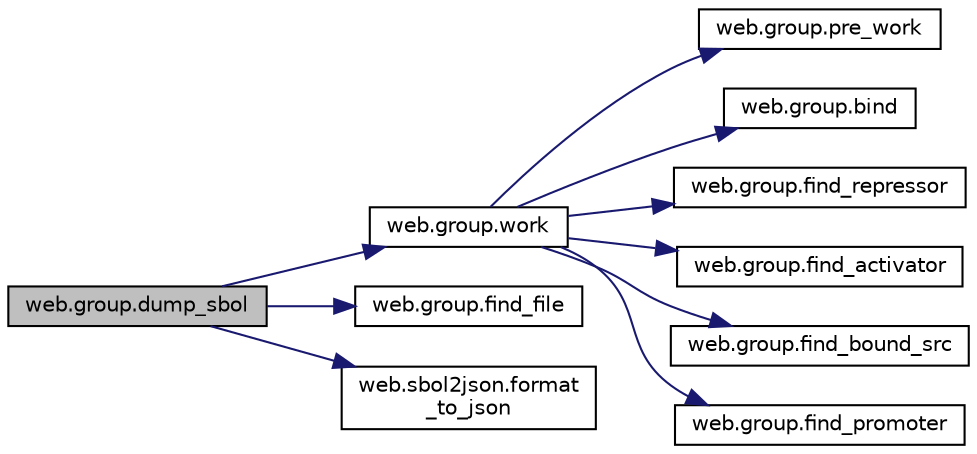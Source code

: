 digraph "web.group.dump_sbol"
{
  edge [fontname="Helvetica",fontsize="10",labelfontname="Helvetica",labelfontsize="10"];
  node [fontname="Helvetica",fontsize="10",shape=record];
  rankdir="LR";
  Node1 [label="web.group.dump_sbol",height=0.2,width=0.4,color="black", fillcolor="grey75", style="filled" fontcolor="black"];
  Node1 -> Node2 [color="midnightblue",fontsize="10",style="solid"];
  Node2 [label="web.group.work",height=0.2,width=0.4,color="black", fillcolor="white", style="filled",URL="$namespaceweb_1_1group.html#a8b2f16691c1fcd46dcaeb6caf126b83c"];
  Node2 -> Node3 [color="midnightblue",fontsize="10",style="solid"];
  Node3 [label="web.group.pre_work",height=0.2,width=0.4,color="black", fillcolor="white", style="filled",URL="$namespaceweb_1_1group.html#a3c1931bd9782fdfbbc42e27cf9ec0b7e",tooltip="get group list with a protein "];
  Node2 -> Node4 [color="midnightblue",fontsize="10",style="solid"];
  Node4 [label="web.group.bind",height=0.2,width=0.4,color="black", fillcolor="white", style="filled",URL="$namespaceweb_1_1group.html#a203c02195af59d2e98d588c0bd0781a2"];
  Node2 -> Node5 [color="midnightblue",fontsize="10",style="solid"];
  Node5 [label="web.group.find_repressor",height=0.2,width=0.4,color="black", fillcolor="white", style="filled",URL="$namespaceweb_1_1group.html#a7a76edcad82bd03a61d1decdc6f046f4",tooltip="find a unique repressor "];
  Node2 -> Node6 [color="midnightblue",fontsize="10",style="solid"];
  Node6 [label="web.group.find_activator",height=0.2,width=0.4,color="black", fillcolor="white", style="filled",URL="$namespaceweb_1_1group.html#a2eb7a3d5ff9a89313b7739f0bd3b3a9e",tooltip="find a unique activator "];
  Node2 -> Node7 [color="midnightblue",fontsize="10",style="solid"];
  Node7 [label="web.group.find_bound_src",height=0.2,width=0.4,color="black", fillcolor="white", style="filled",URL="$namespaceweb_1_1group.html#ae65499baac8300b77c14b3b0346c0bc5"];
  Node2 -> Node8 [color="midnightblue",fontsize="10",style="solid"];
  Node8 [label="web.group.find_promoter",height=0.2,width=0.4,color="black", fillcolor="white", style="filled",URL="$namespaceweb_1_1group.html#a090d26034ffbe7cc76af5d46820d2286"];
  Node1 -> Node9 [color="midnightblue",fontsize="10",style="solid"];
  Node9 [label="web.group.find_file",height=0.2,width=0.4,color="black", fillcolor="white", style="filled",URL="$namespaceweb_1_1group.html#a2b259265e97817bd2980fdf5eab3673a"];
  Node1 -> Node10 [color="midnightblue",fontsize="10",style="solid"];
  Node10 [label="web.sbol2json.format\l_to_json",height=0.2,width=0.4,color="black", fillcolor="white", style="filled",URL="$namespaceweb_1_1sbol2json.html#a65d4097ac981de3ba0cae4958e9b25bd"];
}
